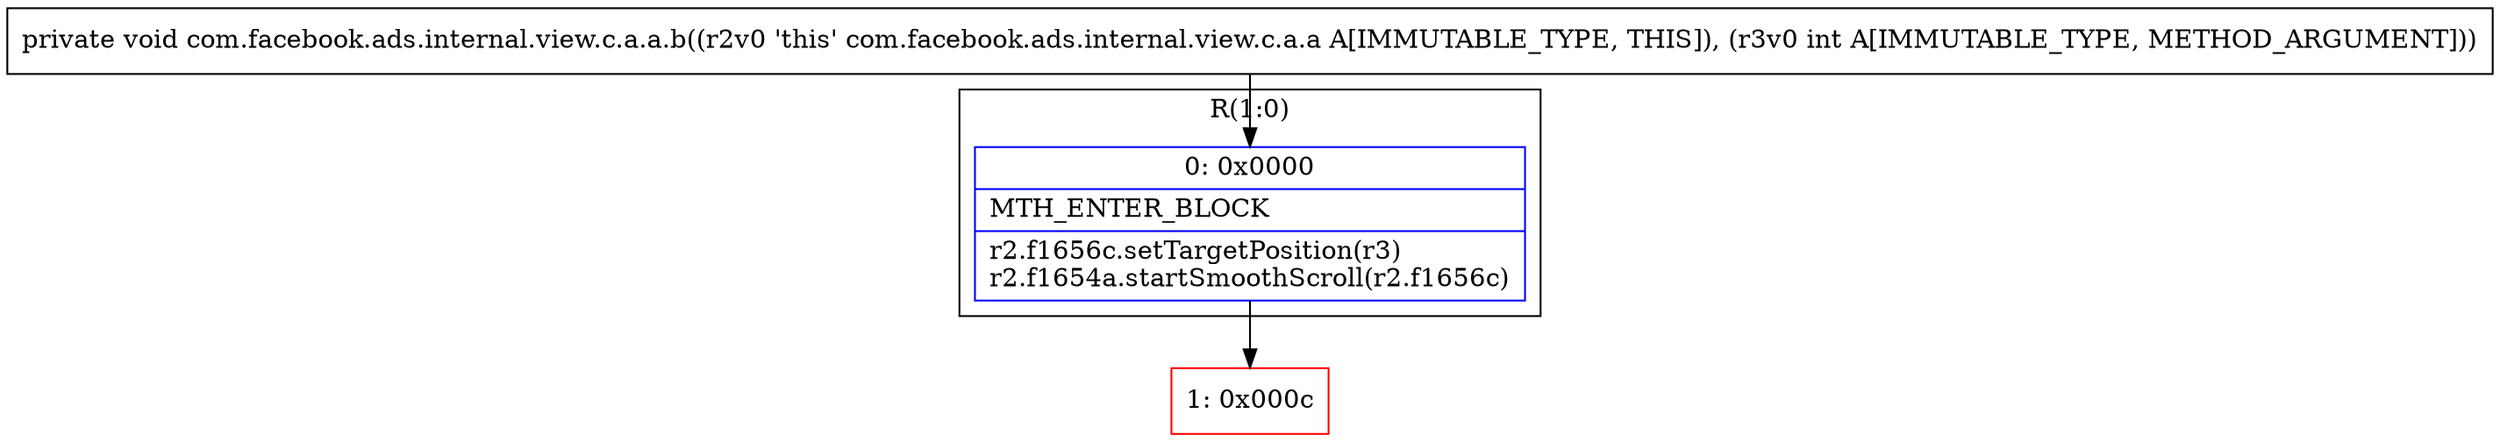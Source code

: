 digraph "CFG forcom.facebook.ads.internal.view.c.a.a.b(I)V" {
subgraph cluster_Region_1690320239 {
label = "R(1:0)";
node [shape=record,color=blue];
Node_0 [shape=record,label="{0\:\ 0x0000|MTH_ENTER_BLOCK\l|r2.f1656c.setTargetPosition(r3)\lr2.f1654a.startSmoothScroll(r2.f1656c)\l}"];
}
Node_1 [shape=record,color=red,label="{1\:\ 0x000c}"];
MethodNode[shape=record,label="{private void com.facebook.ads.internal.view.c.a.a.b((r2v0 'this' com.facebook.ads.internal.view.c.a.a A[IMMUTABLE_TYPE, THIS]), (r3v0 int A[IMMUTABLE_TYPE, METHOD_ARGUMENT])) }"];
MethodNode -> Node_0;
Node_0 -> Node_1;
}

